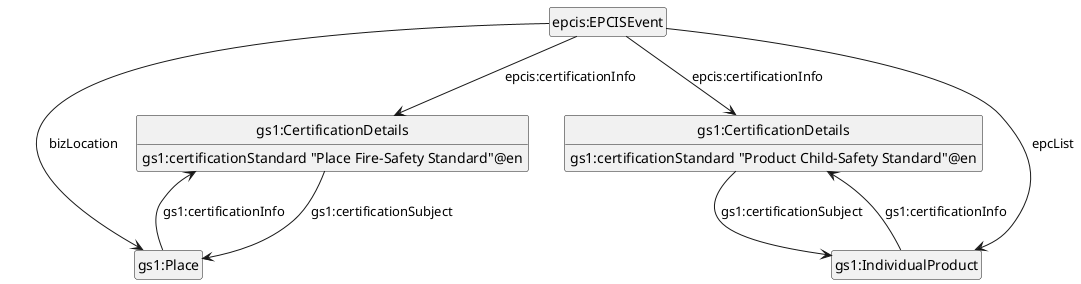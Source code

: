 @startuml
hide empty attributes
hide empty methods
hide circle

class EPCISEvent             as "epcis:EPCISEvent"
class CertificationDetails1  as "gs1:CertificationDetails"
class CertificationDetails2  as "gs1:CertificationDetails"
class Place                  as "gs1:Place"
class Product                as "gs1:IndividualProduct"

EPCISEvent --> CertificationDetails1 : epcis:certificationInfo
EPCISEvent --> CertificationDetails2 : epcis:certificationInfo
EPCISEvent --> Place : bizLocation
EPCISEvent --> Product : epcList 
CertificationDetails1 --> Place : gs1:certificationSubject
CertificationDetails1 <-- Place : gs1:certificationInfo
CertificationDetails2 --> Product : gs1:certificationSubject
CertificationDetails2 <-- Product : gs1:certificationInfo

CertificationDetails1 : gs1:certificationStandard "Place Fire-Safety Standard"@en
CertificationDetails2 : gs1:certificationStandard "Product Child-Safety Standard"@en

@enduml
